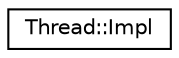 digraph "Graphical Class Hierarchy"
{
 // INTERACTIVE_SVG=YES
 // LATEX_PDF_SIZE
  edge [fontname="Helvetica",fontsize="10",labelfontname="Helvetica",labelfontsize="10"];
  node [fontname="Helvetica",fontsize="10",shape=record];
  rankdir="LR";
  Node0 [label="Thread::Impl",height=0.2,width=0.4,color="black", fillcolor="white", style="filled",URL="$struct_thread_1_1_impl.html",tooltip="The real implementation of Thread."];
}
